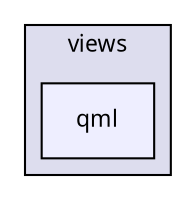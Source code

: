 digraph "/home/tiff/Stage-IUT/app/simplhotel/hotel-precheck/src/PreCheck/views/qml" {
  bgcolor=transparent;
  compound=true
  node [ fontsize="11", fontname="Verdana"];
  edge [ labelfontsize="11", labelfontname="Verdana"];
  subgraph clusterdir_c6b67c5d790d73d5f77581c2751c7958 {
    graph [ bgcolor="#ddddee", pencolor="black", label="views" fontname="Verdana", fontsize="11", URL="dir_c6b67c5d790d73d5f77581c2751c7958.html"]
  dir_2d0df5ce6a012e960077ac659b7557ab [shape=box, label="qml", style="filled", fillcolor="#eeeeff", pencolor="black", URL="dir_2d0df5ce6a012e960077ac659b7557ab.html"];
  }
}
